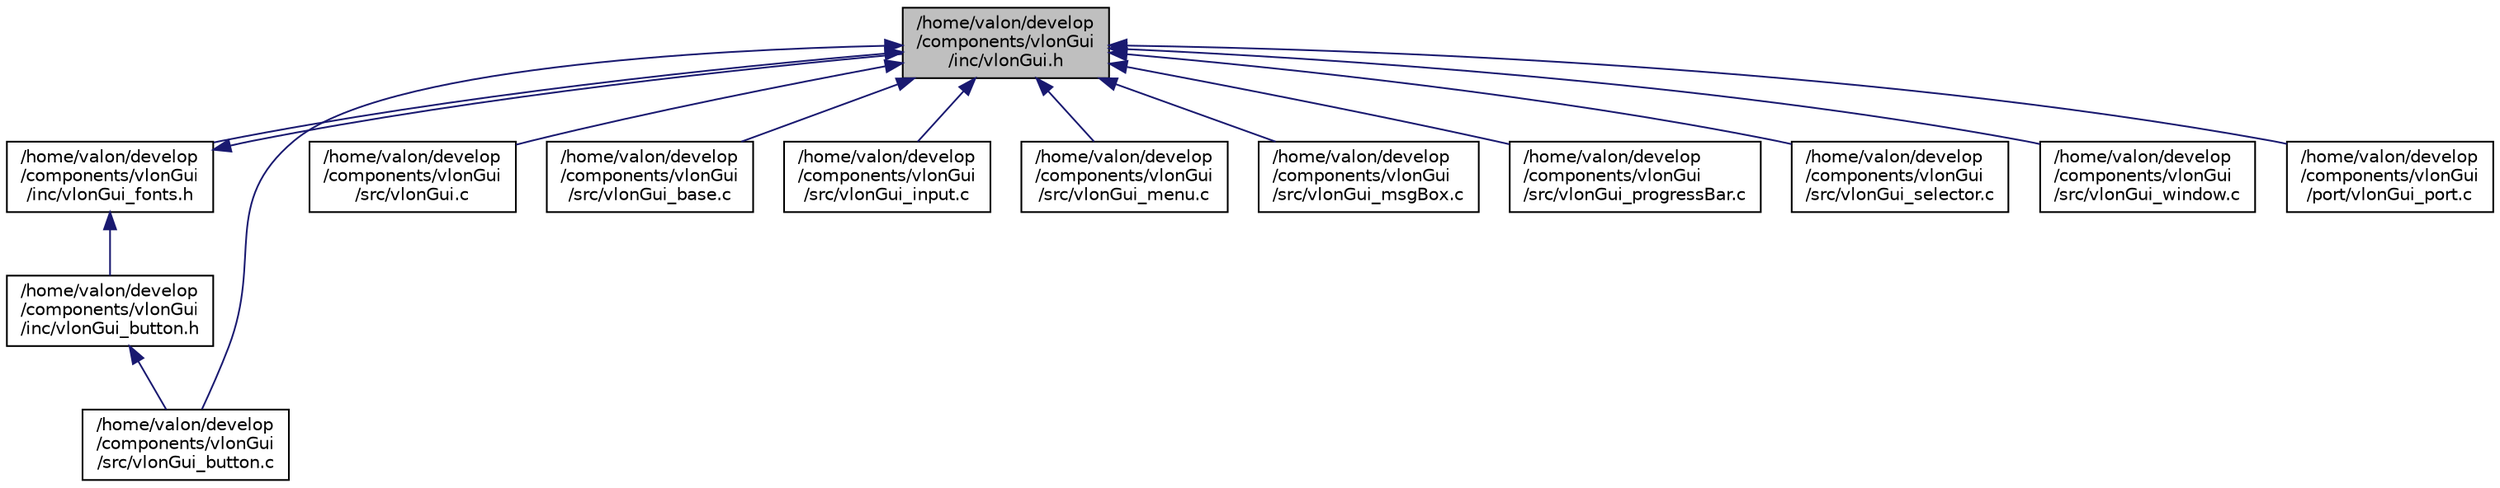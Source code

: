 digraph "/home/valon/develop/components/vlonGui/inc/vlonGui.h"
{
  edge [fontname="Helvetica",fontsize="10",labelfontname="Helvetica",labelfontsize="10"];
  node [fontname="Helvetica",fontsize="10",shape=record];
  Node5 [label="/home/valon/develop\l/components/vlonGui\l/inc/vlonGui.h",height=0.2,width=0.4,color="black", fillcolor="grey75", style="filled", fontcolor="black"];
  Node5 -> Node6 [dir="back",color="midnightblue",fontsize="10",style="solid",fontname="Helvetica"];
  Node6 [label="/home/valon/develop\l/components/vlonGui\l/inc/vlonGui_fonts.h",height=0.2,width=0.4,color="black", fillcolor="white", style="filled",URL="$vlonGui__fonts_8h.html"];
  Node6 -> Node5 [dir="back",color="midnightblue",fontsize="10",style="solid",fontname="Helvetica"];
  Node6 -> Node7 [dir="back",color="midnightblue",fontsize="10",style="solid",fontname="Helvetica"];
  Node7 [label="/home/valon/develop\l/components/vlonGui\l/inc/vlonGui_button.h",height=0.2,width=0.4,color="black", fillcolor="white", style="filled",URL="$vlonGui__button_8h.html"];
  Node7 -> Node8 [dir="back",color="midnightblue",fontsize="10",style="solid",fontname="Helvetica"];
  Node8 [label="/home/valon/develop\l/components/vlonGui\l/src/vlonGui_button.c",height=0.2,width=0.4,color="black", fillcolor="white", style="filled",URL="$vlonGui__button_8c.html"];
  Node5 -> Node9 [dir="back",color="midnightblue",fontsize="10",style="solid",fontname="Helvetica"];
  Node9 [label="/home/valon/develop\l/components/vlonGui\l/src/vlonGui.c",height=0.2,width=0.4,color="black", fillcolor="white", style="filled",URL="$vlonGui_8c.html"];
  Node5 -> Node10 [dir="back",color="midnightblue",fontsize="10",style="solid",fontname="Helvetica"];
  Node10 [label="/home/valon/develop\l/components/vlonGui\l/src/vlonGui_base.c",height=0.2,width=0.4,color="black", fillcolor="white", style="filled",URL="$vlonGui__base_8c.html"];
  Node5 -> Node8 [dir="back",color="midnightblue",fontsize="10",style="solid",fontname="Helvetica"];
  Node5 -> Node11 [dir="back",color="midnightblue",fontsize="10",style="solid",fontname="Helvetica"];
  Node11 [label="/home/valon/develop\l/components/vlonGui\l/src/vlonGui_input.c",height=0.2,width=0.4,color="black", fillcolor="white", style="filled",URL="$vlonGui__input_8c.html"];
  Node5 -> Node12 [dir="back",color="midnightblue",fontsize="10",style="solid",fontname="Helvetica"];
  Node12 [label="/home/valon/develop\l/components/vlonGui\l/src/vlonGui_menu.c",height=0.2,width=0.4,color="black", fillcolor="white", style="filled",URL="$vlonGui__menu_8c.html"];
  Node5 -> Node13 [dir="back",color="midnightblue",fontsize="10",style="solid",fontname="Helvetica"];
  Node13 [label="/home/valon/develop\l/components/vlonGui\l/src/vlonGui_msgBox.c",height=0.2,width=0.4,color="black", fillcolor="white", style="filled",URL="$vlonGui__msgBox_8c.html"];
  Node5 -> Node14 [dir="back",color="midnightblue",fontsize="10",style="solid",fontname="Helvetica"];
  Node14 [label="/home/valon/develop\l/components/vlonGui\l/src/vlonGui_progressBar.c",height=0.2,width=0.4,color="black", fillcolor="white", style="filled",URL="$vlonGui__progressBar_8c.html"];
  Node5 -> Node15 [dir="back",color="midnightblue",fontsize="10",style="solid",fontname="Helvetica"];
  Node15 [label="/home/valon/develop\l/components/vlonGui\l/src/vlonGui_selector.c",height=0.2,width=0.4,color="black", fillcolor="white", style="filled",URL="$vlonGui__selector_8c.html"];
  Node5 -> Node16 [dir="back",color="midnightblue",fontsize="10",style="solid",fontname="Helvetica"];
  Node16 [label="/home/valon/develop\l/components/vlonGui\l/src/vlonGui_window.c",height=0.2,width=0.4,color="black", fillcolor="white", style="filled",URL="$vlonGui__window_8c.html"];
  Node5 -> Node17 [dir="back",color="midnightblue",fontsize="10",style="solid",fontname="Helvetica"];
  Node17 [label="/home/valon/develop\l/components/vlonGui\l/port/vlonGui_port.c",height=0.2,width=0.4,color="black", fillcolor="white", style="filled",URL="$vlonGui__port_8c.html"];
}
